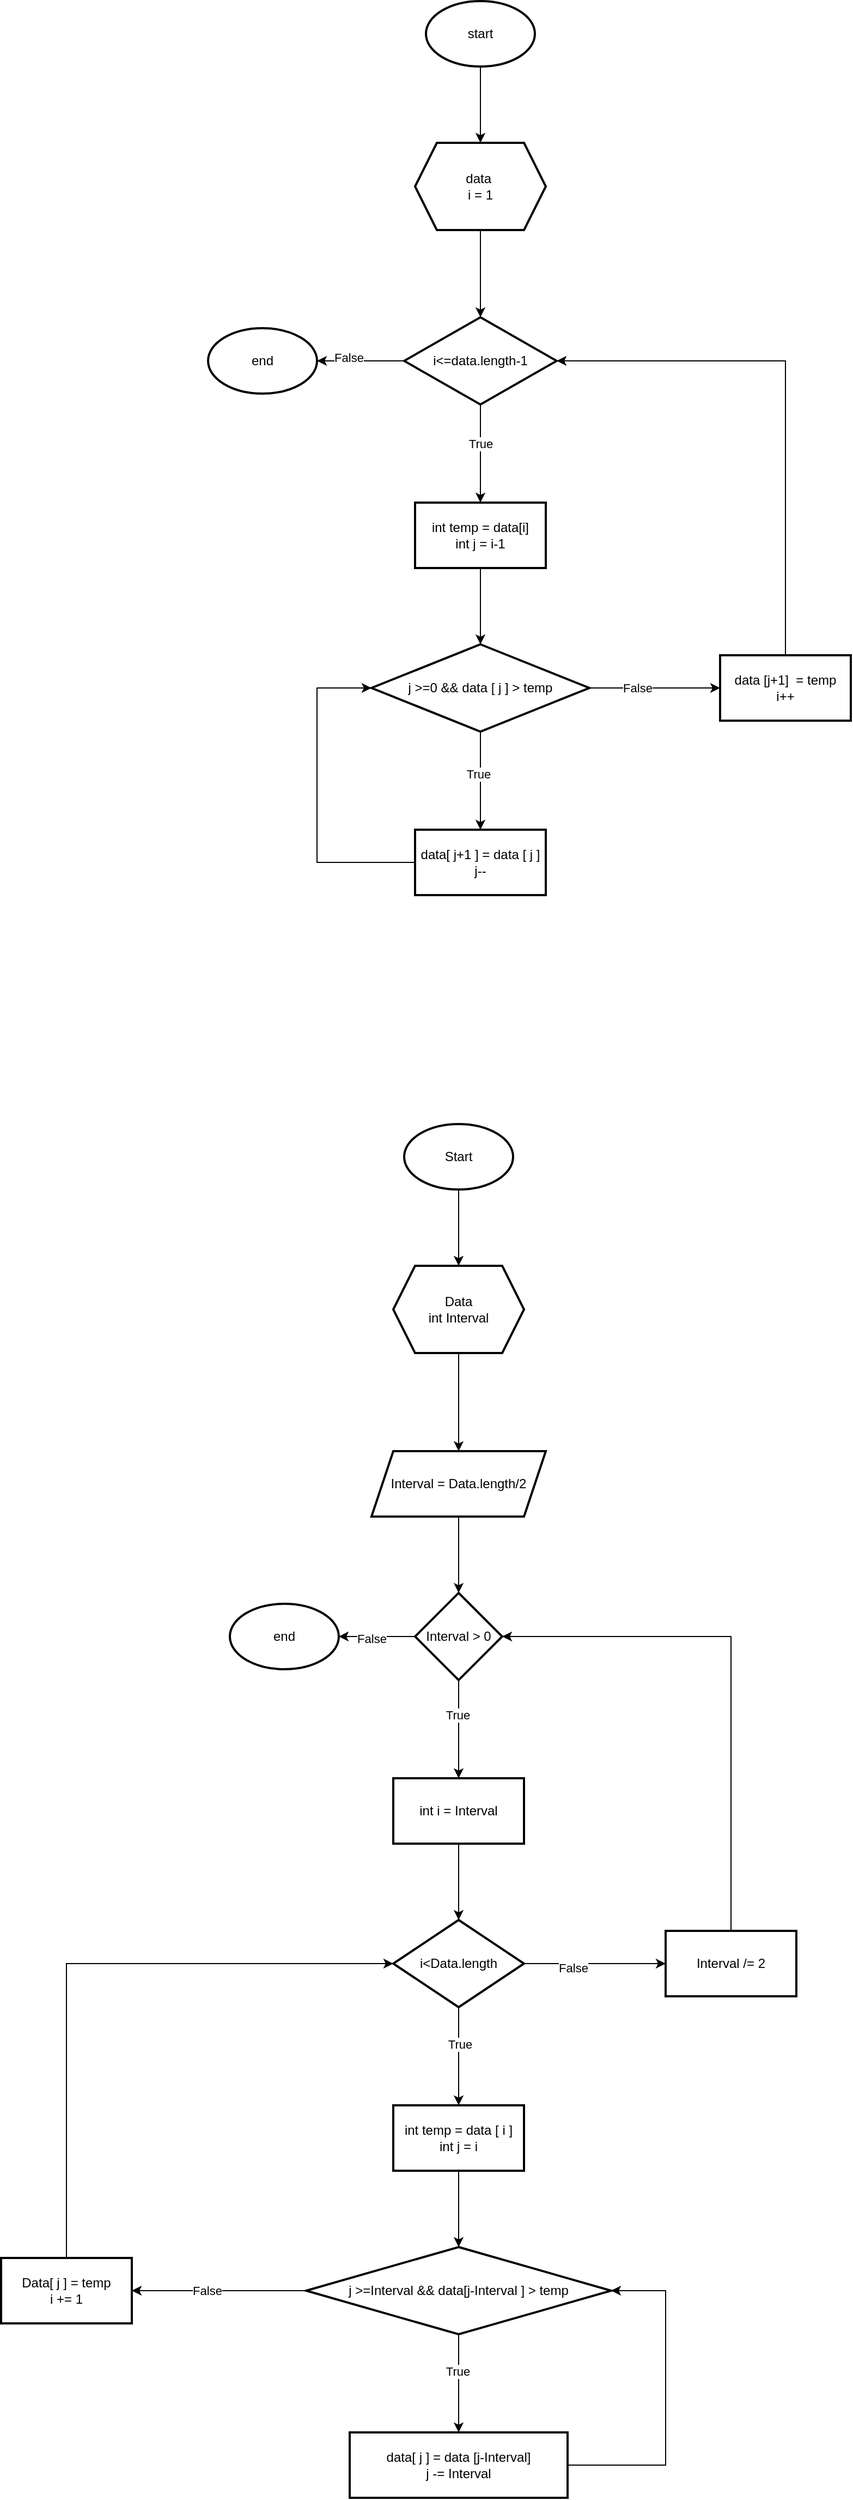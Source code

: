 <mxfile version="21.1.2" type="device">
  <diagram name="Page-1" id="I7Wz6U8QNj9i8dJ8uise">
    <mxGraphModel dx="3319" dy="1451" grid="1" gridSize="10" guides="1" tooltips="1" connect="1" arrows="1" fold="1" page="1" pageScale="1" pageWidth="850" pageHeight="1100" math="0" shadow="0">
      <root>
        <mxCell id="0" />
        <mxCell id="1" parent="0" />
        <mxCell id="ZBAEyytU3UGZkpoOjIba-3" value="" style="edgeStyle=orthogonalEdgeStyle;rounded=0;orthogonalLoop=1;jettySize=auto;html=1;" edge="1" parent="1" source="ZBAEyytU3UGZkpoOjIba-1" target="ZBAEyytU3UGZkpoOjIba-2">
          <mxGeometry relative="1" as="geometry" />
        </mxCell>
        <mxCell id="ZBAEyytU3UGZkpoOjIba-1" value="start" style="strokeWidth=2;html=1;shape=mxgraph.flowchart.start_1;whiteSpace=wrap;" vertex="1" parent="1">
          <mxGeometry x="360" y="90" width="100" height="60" as="geometry" />
        </mxCell>
        <mxCell id="ZBAEyytU3UGZkpoOjIba-5" value="" style="edgeStyle=orthogonalEdgeStyle;rounded=0;orthogonalLoop=1;jettySize=auto;html=1;" edge="1" parent="1" source="ZBAEyytU3UGZkpoOjIba-2" target="ZBAEyytU3UGZkpoOjIba-4">
          <mxGeometry relative="1" as="geometry" />
        </mxCell>
        <mxCell id="ZBAEyytU3UGZkpoOjIba-2" value="data&amp;nbsp;&lt;br&gt;i = 1" style="shape=hexagon;perimeter=hexagonPerimeter2;whiteSpace=wrap;html=1;fixedSize=1;strokeWidth=2;" vertex="1" parent="1">
          <mxGeometry x="350" y="220" width="120" height="80" as="geometry" />
        </mxCell>
        <mxCell id="ZBAEyytU3UGZkpoOjIba-7" value="" style="edgeStyle=orthogonalEdgeStyle;rounded=0;orthogonalLoop=1;jettySize=auto;html=1;" edge="1" parent="1" source="ZBAEyytU3UGZkpoOjIba-4" target="ZBAEyytU3UGZkpoOjIba-6">
          <mxGeometry relative="1" as="geometry" />
        </mxCell>
        <mxCell id="ZBAEyytU3UGZkpoOjIba-20" value="True" style="edgeLabel;html=1;align=center;verticalAlign=middle;resizable=0;points=[];" vertex="1" connectable="0" parent="ZBAEyytU3UGZkpoOjIba-7">
          <mxGeometry x="-0.196" relative="1" as="geometry">
            <mxPoint as="offset" />
          </mxGeometry>
        </mxCell>
        <mxCell id="ZBAEyytU3UGZkpoOjIba-19" value="" style="edgeStyle=orthogonalEdgeStyle;rounded=0;orthogonalLoop=1;jettySize=auto;html=1;" edge="1" parent="1" source="ZBAEyytU3UGZkpoOjIba-4" target="ZBAEyytU3UGZkpoOjIba-18">
          <mxGeometry relative="1" as="geometry" />
        </mxCell>
        <mxCell id="ZBAEyytU3UGZkpoOjIba-21" value="False" style="edgeLabel;html=1;align=center;verticalAlign=middle;resizable=0;points=[];" vertex="1" connectable="0" parent="ZBAEyytU3UGZkpoOjIba-19">
          <mxGeometry x="0.271" y="-3" relative="1" as="geometry">
            <mxPoint as="offset" />
          </mxGeometry>
        </mxCell>
        <mxCell id="ZBAEyytU3UGZkpoOjIba-4" value="i&amp;lt;=data.length-1" style="rhombus;whiteSpace=wrap;html=1;strokeWidth=2;" vertex="1" parent="1">
          <mxGeometry x="340" y="380" width="140" height="80" as="geometry" />
        </mxCell>
        <mxCell id="ZBAEyytU3UGZkpoOjIba-9" value="" style="edgeStyle=orthogonalEdgeStyle;rounded=0;orthogonalLoop=1;jettySize=auto;html=1;" edge="1" parent="1" source="ZBAEyytU3UGZkpoOjIba-6" target="ZBAEyytU3UGZkpoOjIba-8">
          <mxGeometry relative="1" as="geometry" />
        </mxCell>
        <mxCell id="ZBAEyytU3UGZkpoOjIba-6" value="int temp = data[i]&lt;br&gt;int j = i-1" style="whiteSpace=wrap;html=1;strokeWidth=2;" vertex="1" parent="1">
          <mxGeometry x="350" y="550" width="120" height="60" as="geometry" />
        </mxCell>
        <mxCell id="ZBAEyytU3UGZkpoOjIba-11" value="" style="edgeStyle=orthogonalEdgeStyle;rounded=0;orthogonalLoop=1;jettySize=auto;html=1;" edge="1" parent="1" source="ZBAEyytU3UGZkpoOjIba-8" target="ZBAEyytU3UGZkpoOjIba-10">
          <mxGeometry relative="1" as="geometry" />
        </mxCell>
        <mxCell id="ZBAEyytU3UGZkpoOjIba-16" value="True" style="edgeLabel;html=1;align=center;verticalAlign=middle;resizable=0;points=[];" vertex="1" connectable="0" parent="ZBAEyytU3UGZkpoOjIba-11">
          <mxGeometry x="-0.133" y="-2" relative="1" as="geometry">
            <mxPoint as="offset" />
          </mxGeometry>
        </mxCell>
        <mxCell id="ZBAEyytU3UGZkpoOjIba-14" value="" style="edgeStyle=orthogonalEdgeStyle;rounded=0;orthogonalLoop=1;jettySize=auto;html=1;" edge="1" parent="1" source="ZBAEyytU3UGZkpoOjIba-8" target="ZBAEyytU3UGZkpoOjIba-13">
          <mxGeometry relative="1" as="geometry" />
        </mxCell>
        <mxCell id="ZBAEyytU3UGZkpoOjIba-17" value="False" style="edgeLabel;html=1;align=center;verticalAlign=middle;resizable=0;points=[];" vertex="1" connectable="0" parent="ZBAEyytU3UGZkpoOjIba-14">
          <mxGeometry x="-0.277" relative="1" as="geometry">
            <mxPoint as="offset" />
          </mxGeometry>
        </mxCell>
        <mxCell id="ZBAEyytU3UGZkpoOjIba-8" value="j &amp;gt;=0 &amp;amp;&amp;amp; data [ j ] &amp;gt; temp" style="rhombus;whiteSpace=wrap;html=1;strokeWidth=2;" vertex="1" parent="1">
          <mxGeometry x="310" y="680" width="200" height="80" as="geometry" />
        </mxCell>
        <mxCell id="ZBAEyytU3UGZkpoOjIba-12" style="edgeStyle=orthogonalEdgeStyle;rounded=0;orthogonalLoop=1;jettySize=auto;html=1;entryX=0;entryY=0.5;entryDx=0;entryDy=0;" edge="1" parent="1" source="ZBAEyytU3UGZkpoOjIba-10" target="ZBAEyytU3UGZkpoOjIba-8">
          <mxGeometry relative="1" as="geometry">
            <Array as="points">
              <mxPoint x="260" y="880" />
              <mxPoint x="260" y="720" />
            </Array>
          </mxGeometry>
        </mxCell>
        <mxCell id="ZBAEyytU3UGZkpoOjIba-10" value="data[ j+1 ] = data [ j ]&lt;br&gt;j--" style="whiteSpace=wrap;html=1;strokeWidth=2;" vertex="1" parent="1">
          <mxGeometry x="350" y="850" width="120" height="60" as="geometry" />
        </mxCell>
        <mxCell id="ZBAEyytU3UGZkpoOjIba-15" style="edgeStyle=orthogonalEdgeStyle;rounded=0;orthogonalLoop=1;jettySize=auto;html=1;entryX=1;entryY=0.5;entryDx=0;entryDy=0;" edge="1" parent="1" source="ZBAEyytU3UGZkpoOjIba-13" target="ZBAEyytU3UGZkpoOjIba-4">
          <mxGeometry relative="1" as="geometry">
            <Array as="points">
              <mxPoint x="690" y="420" />
            </Array>
          </mxGeometry>
        </mxCell>
        <mxCell id="ZBAEyytU3UGZkpoOjIba-13" value="data [j+1]&amp;nbsp; = temp&lt;br&gt;i++" style="whiteSpace=wrap;html=1;strokeWidth=2;" vertex="1" parent="1">
          <mxGeometry x="630" y="690" width="120" height="60" as="geometry" />
        </mxCell>
        <mxCell id="ZBAEyytU3UGZkpoOjIba-18" value="end" style="strokeWidth=2;html=1;shape=mxgraph.flowchart.start_1;whiteSpace=wrap;" vertex="1" parent="1">
          <mxGeometry x="160" y="390" width="100" height="60" as="geometry" />
        </mxCell>
        <mxCell id="ZBAEyytU3UGZkpoOjIba-24" value="" style="edgeStyle=orthogonalEdgeStyle;rounded=0;orthogonalLoop=1;jettySize=auto;html=1;" edge="1" parent="1" source="ZBAEyytU3UGZkpoOjIba-22" target="ZBAEyytU3UGZkpoOjIba-23">
          <mxGeometry relative="1" as="geometry" />
        </mxCell>
        <mxCell id="ZBAEyytU3UGZkpoOjIba-22" value="Start" style="strokeWidth=2;html=1;shape=mxgraph.flowchart.start_1;whiteSpace=wrap;" vertex="1" parent="1">
          <mxGeometry x="340" y="1120" width="100" height="60" as="geometry" />
        </mxCell>
        <mxCell id="ZBAEyytU3UGZkpoOjIba-28" value="" style="edgeStyle=orthogonalEdgeStyle;rounded=0;orthogonalLoop=1;jettySize=auto;html=1;" edge="1" parent="1" source="ZBAEyytU3UGZkpoOjIba-23" target="ZBAEyytU3UGZkpoOjIba-27">
          <mxGeometry relative="1" as="geometry" />
        </mxCell>
        <mxCell id="ZBAEyytU3UGZkpoOjIba-23" value="Data&lt;br&gt;int Interval" style="shape=hexagon;perimeter=hexagonPerimeter2;whiteSpace=wrap;html=1;fixedSize=1;strokeWidth=2;" vertex="1" parent="1">
          <mxGeometry x="330" y="1250" width="120" height="80" as="geometry" />
        </mxCell>
        <mxCell id="ZBAEyytU3UGZkpoOjIba-30" value="" style="edgeStyle=orthogonalEdgeStyle;rounded=0;orthogonalLoop=1;jettySize=auto;html=1;" edge="1" parent="1" source="ZBAEyytU3UGZkpoOjIba-27" target="ZBAEyytU3UGZkpoOjIba-29">
          <mxGeometry relative="1" as="geometry" />
        </mxCell>
        <mxCell id="ZBAEyytU3UGZkpoOjIba-27" value="Interval = Data.length/2" style="shape=parallelogram;perimeter=parallelogramPerimeter;whiteSpace=wrap;html=1;fixedSize=1;strokeWidth=2;" vertex="1" parent="1">
          <mxGeometry x="310" y="1420" width="160" height="60" as="geometry" />
        </mxCell>
        <mxCell id="ZBAEyytU3UGZkpoOjIba-32" value="" style="edgeStyle=orthogonalEdgeStyle;rounded=0;orthogonalLoop=1;jettySize=auto;html=1;" edge="1" parent="1" source="ZBAEyytU3UGZkpoOjIba-29" target="ZBAEyytU3UGZkpoOjIba-31">
          <mxGeometry relative="1" as="geometry" />
        </mxCell>
        <mxCell id="ZBAEyytU3UGZkpoOjIba-55" value="True" style="edgeLabel;html=1;align=center;verticalAlign=middle;resizable=0;points=[];" vertex="1" connectable="0" parent="ZBAEyytU3UGZkpoOjIba-32">
          <mxGeometry x="-0.294" y="-1" relative="1" as="geometry">
            <mxPoint as="offset" />
          </mxGeometry>
        </mxCell>
        <mxCell id="ZBAEyytU3UGZkpoOjIba-53" value="" style="edgeStyle=orthogonalEdgeStyle;rounded=0;orthogonalLoop=1;jettySize=auto;html=1;" edge="1" parent="1" source="ZBAEyytU3UGZkpoOjIba-29" target="ZBAEyytU3UGZkpoOjIba-52">
          <mxGeometry relative="1" as="geometry" />
        </mxCell>
        <mxCell id="ZBAEyytU3UGZkpoOjIba-54" value="False" style="edgeLabel;html=1;align=center;verticalAlign=middle;resizable=0;points=[];" vertex="1" connectable="0" parent="ZBAEyytU3UGZkpoOjIba-53">
          <mxGeometry x="0.144" y="2" relative="1" as="geometry">
            <mxPoint as="offset" />
          </mxGeometry>
        </mxCell>
        <mxCell id="ZBAEyytU3UGZkpoOjIba-29" value="Interval &amp;gt; 0" style="rhombus;whiteSpace=wrap;html=1;strokeWidth=2;" vertex="1" parent="1">
          <mxGeometry x="350" y="1550" width="80" height="80" as="geometry" />
        </mxCell>
        <mxCell id="ZBAEyytU3UGZkpoOjIba-34" value="" style="edgeStyle=orthogonalEdgeStyle;rounded=0;orthogonalLoop=1;jettySize=auto;html=1;" edge="1" parent="1" source="ZBAEyytU3UGZkpoOjIba-31" target="ZBAEyytU3UGZkpoOjIba-33">
          <mxGeometry relative="1" as="geometry" />
        </mxCell>
        <mxCell id="ZBAEyytU3UGZkpoOjIba-31" value="int i = Interval" style="whiteSpace=wrap;html=1;strokeWidth=2;" vertex="1" parent="1">
          <mxGeometry x="330" y="1720" width="120" height="60" as="geometry" />
        </mxCell>
        <mxCell id="ZBAEyytU3UGZkpoOjIba-36" value="" style="edgeStyle=orthogonalEdgeStyle;rounded=0;orthogonalLoop=1;jettySize=auto;html=1;" edge="1" parent="1" source="ZBAEyytU3UGZkpoOjIba-33" target="ZBAEyytU3UGZkpoOjIba-35">
          <mxGeometry relative="1" as="geometry" />
        </mxCell>
        <mxCell id="ZBAEyytU3UGZkpoOjIba-51" value="True" style="edgeLabel;html=1;align=center;verticalAlign=middle;resizable=0;points=[];" vertex="1" connectable="0" parent="ZBAEyytU3UGZkpoOjIba-36">
          <mxGeometry x="-0.249" y="1" relative="1" as="geometry">
            <mxPoint as="offset" />
          </mxGeometry>
        </mxCell>
        <mxCell id="ZBAEyytU3UGZkpoOjIba-48" value="" style="edgeStyle=orthogonalEdgeStyle;rounded=0;orthogonalLoop=1;jettySize=auto;html=1;" edge="1" parent="1" source="ZBAEyytU3UGZkpoOjIba-33" target="ZBAEyytU3UGZkpoOjIba-47">
          <mxGeometry relative="1" as="geometry" />
        </mxCell>
        <mxCell id="ZBAEyytU3UGZkpoOjIba-50" value="False" style="edgeLabel;html=1;align=center;verticalAlign=middle;resizable=0;points=[];" vertex="1" connectable="0" parent="ZBAEyytU3UGZkpoOjIba-48">
          <mxGeometry x="-0.316" y="-4" relative="1" as="geometry">
            <mxPoint as="offset" />
          </mxGeometry>
        </mxCell>
        <mxCell id="ZBAEyytU3UGZkpoOjIba-33" value="i&amp;lt;Data.length" style="rhombus;whiteSpace=wrap;html=1;strokeWidth=2;" vertex="1" parent="1">
          <mxGeometry x="330" y="1850" width="120" height="80" as="geometry" />
        </mxCell>
        <mxCell id="ZBAEyytU3UGZkpoOjIba-38" value="" style="edgeStyle=orthogonalEdgeStyle;rounded=0;orthogonalLoop=1;jettySize=auto;html=1;" edge="1" parent="1" source="ZBAEyytU3UGZkpoOjIba-35" target="ZBAEyytU3UGZkpoOjIba-37">
          <mxGeometry relative="1" as="geometry" />
        </mxCell>
        <mxCell id="ZBAEyytU3UGZkpoOjIba-35" value="int temp = data [ i ]&lt;br&gt;int j = i" style="whiteSpace=wrap;html=1;strokeWidth=2;" vertex="1" parent="1">
          <mxGeometry x="330" y="2020" width="120" height="60" as="geometry" />
        </mxCell>
        <mxCell id="ZBAEyytU3UGZkpoOjIba-40" value="" style="edgeStyle=orthogonalEdgeStyle;rounded=0;orthogonalLoop=1;jettySize=auto;html=1;" edge="1" parent="1" source="ZBAEyytU3UGZkpoOjIba-37" target="ZBAEyytU3UGZkpoOjIba-39">
          <mxGeometry relative="1" as="geometry" />
        </mxCell>
        <mxCell id="ZBAEyytU3UGZkpoOjIba-56" value="True" style="edgeLabel;html=1;align=center;verticalAlign=middle;resizable=0;points=[];" vertex="1" connectable="0" parent="ZBAEyytU3UGZkpoOjIba-40">
          <mxGeometry x="-0.251" y="-1" relative="1" as="geometry">
            <mxPoint as="offset" />
          </mxGeometry>
        </mxCell>
        <mxCell id="ZBAEyytU3UGZkpoOjIba-45" value="" style="edgeStyle=orthogonalEdgeStyle;rounded=0;orthogonalLoop=1;jettySize=auto;html=1;" edge="1" parent="1" source="ZBAEyytU3UGZkpoOjIba-37" target="ZBAEyytU3UGZkpoOjIba-44">
          <mxGeometry relative="1" as="geometry" />
        </mxCell>
        <mxCell id="ZBAEyytU3UGZkpoOjIba-57" value="False" style="edgeLabel;html=1;align=center;verticalAlign=middle;resizable=0;points=[];" vertex="1" connectable="0" parent="ZBAEyytU3UGZkpoOjIba-45">
          <mxGeometry x="0.141" relative="1" as="geometry">
            <mxPoint as="offset" />
          </mxGeometry>
        </mxCell>
        <mxCell id="ZBAEyytU3UGZkpoOjIba-37" value="j &amp;gt;=Interval &amp;amp;&amp;amp; data[j-Interval ] &amp;gt; temp" style="rhombus;whiteSpace=wrap;html=1;strokeWidth=2;" vertex="1" parent="1">
          <mxGeometry x="250" y="2150" width="280" height="80" as="geometry" />
        </mxCell>
        <mxCell id="ZBAEyytU3UGZkpoOjIba-43" style="edgeStyle=orthogonalEdgeStyle;rounded=0;orthogonalLoop=1;jettySize=auto;html=1;entryX=1;entryY=0.5;entryDx=0;entryDy=0;" edge="1" parent="1" source="ZBAEyytU3UGZkpoOjIba-39" target="ZBAEyytU3UGZkpoOjIba-37">
          <mxGeometry relative="1" as="geometry">
            <Array as="points">
              <mxPoint x="580" y="2350" />
              <mxPoint x="580" y="2190" />
            </Array>
          </mxGeometry>
        </mxCell>
        <mxCell id="ZBAEyytU3UGZkpoOjIba-39" value="data[ j ] = data [j-Interval]&lt;br&gt;j -= Interval" style="whiteSpace=wrap;html=1;strokeWidth=2;" vertex="1" parent="1">
          <mxGeometry x="290" y="2320" width="200" height="60" as="geometry" />
        </mxCell>
        <mxCell id="ZBAEyytU3UGZkpoOjIba-46" style="edgeStyle=orthogonalEdgeStyle;rounded=0;orthogonalLoop=1;jettySize=auto;html=1;entryX=0;entryY=0.5;entryDx=0;entryDy=0;" edge="1" parent="1" source="ZBAEyytU3UGZkpoOjIba-44" target="ZBAEyytU3UGZkpoOjIba-33">
          <mxGeometry relative="1" as="geometry">
            <Array as="points">
              <mxPoint x="30" y="1890" />
            </Array>
          </mxGeometry>
        </mxCell>
        <mxCell id="ZBAEyytU3UGZkpoOjIba-44" value="Data[ j ] = temp&lt;br&gt;i += 1" style="whiteSpace=wrap;html=1;strokeWidth=2;" vertex="1" parent="1">
          <mxGeometry x="-30" y="2160" width="120" height="60" as="geometry" />
        </mxCell>
        <mxCell id="ZBAEyytU3UGZkpoOjIba-49" style="edgeStyle=orthogonalEdgeStyle;rounded=0;orthogonalLoop=1;jettySize=auto;html=1;entryX=1;entryY=0.5;entryDx=0;entryDy=0;" edge="1" parent="1" source="ZBAEyytU3UGZkpoOjIba-47" target="ZBAEyytU3UGZkpoOjIba-29">
          <mxGeometry relative="1" as="geometry">
            <Array as="points">
              <mxPoint x="640" y="1590" />
            </Array>
          </mxGeometry>
        </mxCell>
        <mxCell id="ZBAEyytU3UGZkpoOjIba-47" value="Interval /= 2" style="whiteSpace=wrap;html=1;strokeWidth=2;" vertex="1" parent="1">
          <mxGeometry x="580" y="1860" width="120" height="60" as="geometry" />
        </mxCell>
        <mxCell id="ZBAEyytU3UGZkpoOjIba-52" value="end" style="strokeWidth=2;html=1;shape=mxgraph.flowchart.start_1;whiteSpace=wrap;" vertex="1" parent="1">
          <mxGeometry x="180" y="1560" width="100" height="60" as="geometry" />
        </mxCell>
      </root>
    </mxGraphModel>
  </diagram>
</mxfile>
